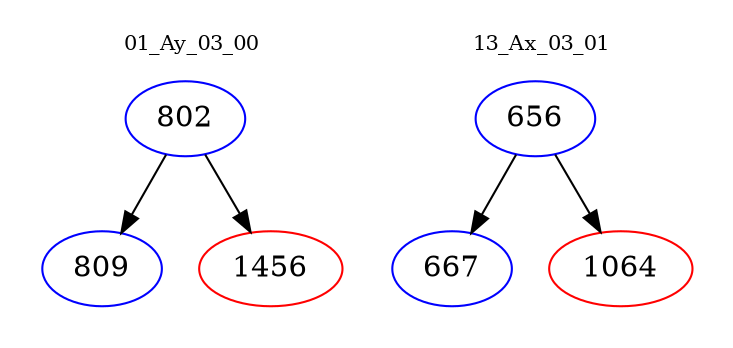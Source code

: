 digraph{
subgraph cluster_0 {
color = white
label = "01_Ay_03_00";
fontsize=10;
T0_802 [label="802", color="blue"]
T0_802 -> T0_809 [color="black"]
T0_809 [label="809", color="blue"]
T0_802 -> T0_1456 [color="black"]
T0_1456 [label="1456", color="red"]
}
subgraph cluster_1 {
color = white
label = "13_Ax_03_01";
fontsize=10;
T1_656 [label="656", color="blue"]
T1_656 -> T1_667 [color="black"]
T1_667 [label="667", color="blue"]
T1_656 -> T1_1064 [color="black"]
T1_1064 [label="1064", color="red"]
}
}
